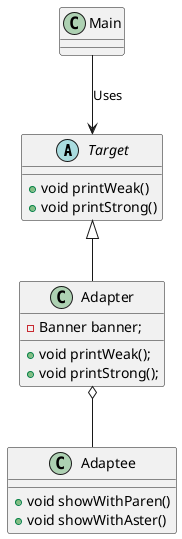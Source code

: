 @startuml

Abstract class Target {
    +void printWeak()
    +void printStrong()
}

class Adaptee {
    +void showWithParen()
    +void showWithAster()
}

class Adapter extends Target {
    -Banner banner;
    +void printWeak();
    +void printStrong();
}

class Main
Main --> Target : Uses
Adapter o-- Adaptee
@enduml